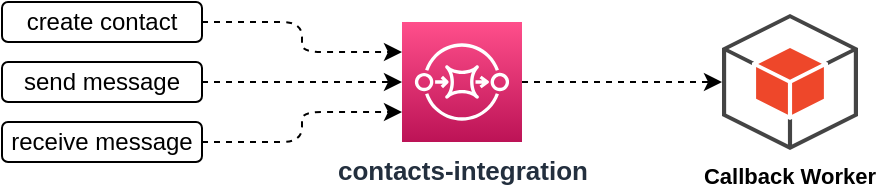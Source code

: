 <mxfile version="20.6.0" type="github">
  <diagram id="VaPceM4CDEMEdCJh_fux" name="Page-1">
    <mxGraphModel dx="1316" dy="802" grid="1" gridSize="10" guides="1" tooltips="1" connect="1" arrows="1" fold="1" page="1" pageScale="1" pageWidth="1100" pageHeight="850" math="0" shadow="0">
      <root>
        <mxCell id="0" />
        <mxCell id="1" parent="0" />
        <mxCell id="va7eF8Ag3icz-c_re07v-9" style="edgeStyle=orthogonalEdgeStyle;rounded=1;orthogonalLoop=1;jettySize=auto;html=1;exitX=1;exitY=0.5;exitDx=0;exitDy=0;exitPerimeter=0;entryX=0;entryY=0.5;entryDx=0;entryDy=0;entryPerimeter=0;dashed=1;" edge="1" parent="1" source="va7eF8Ag3icz-c_re07v-1" target="va7eF8Ag3icz-c_re07v-8">
          <mxGeometry relative="1" as="geometry" />
        </mxCell>
        <mxCell id="va7eF8Ag3icz-c_re07v-1" value="contacts-integration" style="sketch=0;points=[[0,0,0],[0.25,0,0],[0.5,0,0],[0.75,0,0],[1,0,0],[0,1,0],[0.25,1,0],[0.5,1,0],[0.75,1,0],[1,1,0],[0,0.25,0],[0,0.5,0],[0,0.75,0],[1,0.25,0],[1,0.5,0],[1,0.75,0]];outlineConnect=0;fontColor=#232F3E;gradientColor=#FF4F8B;gradientDirection=north;fillColor=#BC1356;strokeColor=#ffffff;dashed=0;verticalLabelPosition=bottom;verticalAlign=top;align=center;html=1;fontSize=13;fontStyle=1;aspect=fixed;shape=mxgraph.aws4.resourceIcon;resIcon=mxgraph.aws4.sqs;labelBorderColor=none;" vertex="1" parent="1">
          <mxGeometry x="260" y="40" width="60" height="60" as="geometry" />
        </mxCell>
        <mxCell id="va7eF8Ag3icz-c_re07v-6" style="edgeStyle=orthogonalEdgeStyle;rounded=1;orthogonalLoop=1;jettySize=auto;html=1;exitX=1;exitY=0.5;exitDx=0;exitDy=0;entryX=0;entryY=0.25;entryDx=0;entryDy=0;entryPerimeter=0;dashed=1;" edge="1" parent="1" source="va7eF8Ag3icz-c_re07v-2" target="va7eF8Ag3icz-c_re07v-1">
          <mxGeometry relative="1" as="geometry" />
        </mxCell>
        <mxCell id="va7eF8Ag3icz-c_re07v-2" value="create contact" style="rounded=1;whiteSpace=wrap;html=1;" vertex="1" parent="1">
          <mxGeometry x="60" y="30" width="100" height="20" as="geometry" />
        </mxCell>
        <mxCell id="va7eF8Ag3icz-c_re07v-5" style="edgeStyle=orthogonalEdgeStyle;rounded=1;orthogonalLoop=1;jettySize=auto;html=1;exitX=1;exitY=0.5;exitDx=0;exitDy=0;entryX=0;entryY=0.5;entryDx=0;entryDy=0;entryPerimeter=0;dashed=1;" edge="1" parent="1" source="va7eF8Ag3icz-c_re07v-3" target="va7eF8Ag3icz-c_re07v-1">
          <mxGeometry relative="1" as="geometry" />
        </mxCell>
        <mxCell id="va7eF8Ag3icz-c_re07v-3" value="send message" style="rounded=1;whiteSpace=wrap;html=1;" vertex="1" parent="1">
          <mxGeometry x="60" y="60" width="100" height="20" as="geometry" />
        </mxCell>
        <mxCell id="va7eF8Ag3icz-c_re07v-7" style="edgeStyle=orthogonalEdgeStyle;rounded=1;orthogonalLoop=1;jettySize=auto;html=1;exitX=1;exitY=0.5;exitDx=0;exitDy=0;entryX=0;entryY=0.75;entryDx=0;entryDy=0;entryPerimeter=0;dashed=1;" edge="1" parent="1" source="va7eF8Ag3icz-c_re07v-4" target="va7eF8Ag3icz-c_re07v-1">
          <mxGeometry relative="1" as="geometry" />
        </mxCell>
        <mxCell id="va7eF8Ag3icz-c_re07v-4" value="receive message" style="rounded=1;whiteSpace=wrap;html=1;" vertex="1" parent="1">
          <mxGeometry x="60" y="90" width="100" height="20" as="geometry" />
        </mxCell>
        <UserObject label="Callback Worker" id="va7eF8Ag3icz-c_re07v-8">
          <mxCell style="outlineConnect=0;dashed=0;verticalLabelPosition=bottom;verticalAlign=top;align=center;shape=mxgraph.aws3.android;fillColor=#EE472A;gradientColor=none;aspect=fixed;labelBackgroundColor=none;fontColor=default;fontStyle=1;fontSize=11;labelPosition=center;" vertex="1" parent="1">
            <mxGeometry x="420" y="36" width="68" height="68" as="geometry" />
          </mxCell>
        </UserObject>
      </root>
    </mxGraphModel>
  </diagram>
</mxfile>
